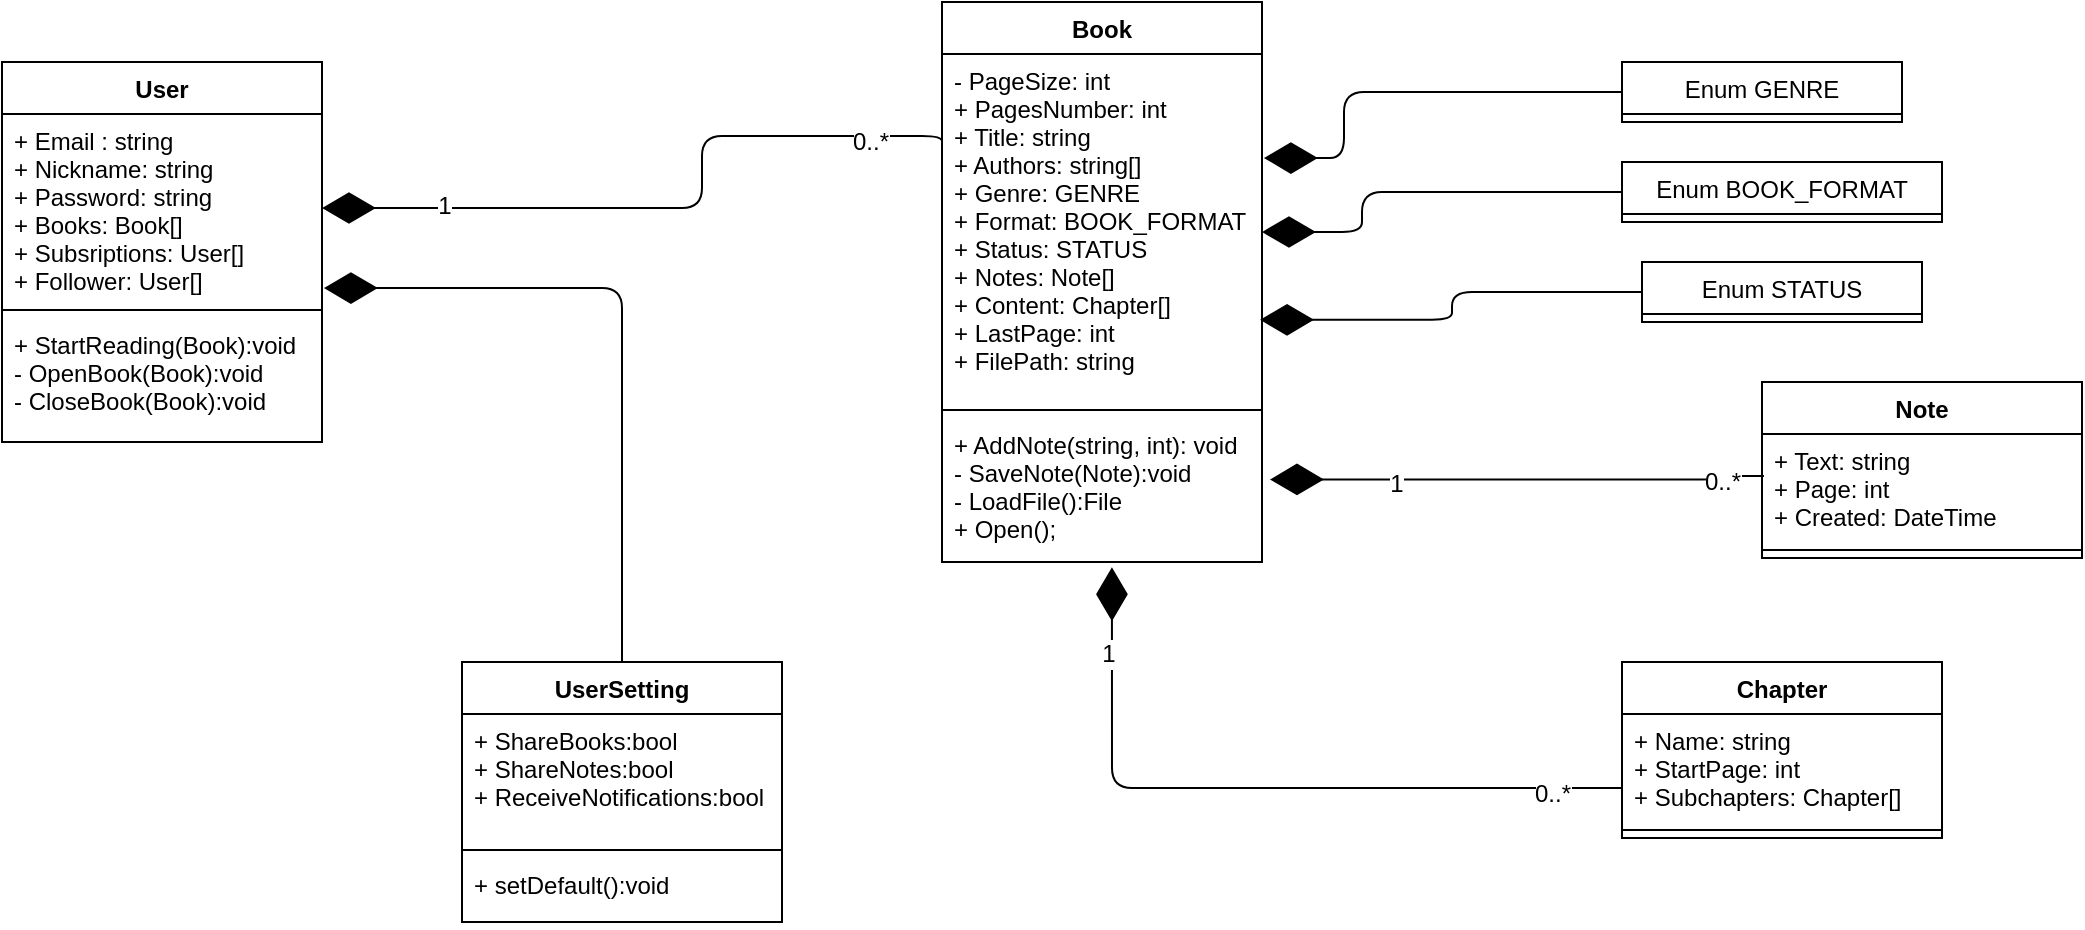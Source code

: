 <mxfile version="12.6.5" type="device"><diagram id="q0JMgxqHil6gf9yJOUGN" name="Page-1"><mxGraphModel dx="1422" dy="713" grid="1" gridSize="10" guides="1" tooltips="1" connect="1" arrows="1" fold="1" page="1" pageScale="1" pageWidth="827" pageHeight="1169" math="0" shadow="0"><root><mxCell id="0"/><mxCell id="1" parent="0"/><mxCell id="Z2c8Ti1B25ud1s4Kvs2i-2" value="User" style="swimlane;fontStyle=1;align=center;verticalAlign=top;childLayout=stackLayout;horizontal=1;startSize=26;horizontalStack=0;resizeParent=1;resizeParentMax=0;resizeLast=0;collapsible=1;marginBottom=0;" parent="1" vertex="1"><mxGeometry x="170" y="110" width="160" height="190" as="geometry"/></mxCell><mxCell id="Z2c8Ti1B25ud1s4Kvs2i-3" value="+ Email : string&#10;+ Nickname: string&#10;+ Password: string&#10;+ Books: Book[]&#10;+ Subsriptions: User[]&#10;+ Follower: User[]" style="text;strokeColor=none;fillColor=none;align=left;verticalAlign=top;spacingLeft=4;spacingRight=4;overflow=hidden;rotatable=0;points=[[0,0.5],[1,0.5]];portConstraint=eastwest;" parent="Z2c8Ti1B25ud1s4Kvs2i-2" vertex="1"><mxGeometry y="26" width="160" height="94" as="geometry"/></mxCell><mxCell id="Z2c8Ti1B25ud1s4Kvs2i-4" value="" style="line;strokeWidth=1;fillColor=none;align=left;verticalAlign=middle;spacingTop=-1;spacingLeft=3;spacingRight=3;rotatable=0;labelPosition=right;points=[];portConstraint=eastwest;" parent="Z2c8Ti1B25ud1s4Kvs2i-2" vertex="1"><mxGeometry y="120" width="160" height="8" as="geometry"/></mxCell><mxCell id="Z2c8Ti1B25ud1s4Kvs2i-5" value="+ StartReading(Book):void&#10;- OpenBook(Book):void&#10;- CloseBook(Book):void&#10;" style="text;strokeColor=none;fillColor=none;align=left;verticalAlign=top;spacingLeft=4;spacingRight=4;overflow=hidden;rotatable=0;points=[[0,0.5],[1,0.5]];portConstraint=eastwest;" parent="Z2c8Ti1B25ud1s4Kvs2i-2" vertex="1"><mxGeometry y="128" width="160" height="62" as="geometry"/></mxCell><mxCell id="Z2c8Ti1B25ud1s4Kvs2i-6" value="Book" style="swimlane;fontStyle=1;align=center;verticalAlign=top;childLayout=stackLayout;horizontal=1;startSize=26;horizontalStack=0;resizeParent=1;resizeParentMax=0;resizeLast=0;collapsible=1;marginBottom=0;" parent="1" vertex="1"><mxGeometry x="640" y="80" width="160" height="280" as="geometry"/></mxCell><mxCell id="Z2c8Ti1B25ud1s4Kvs2i-7" value="- PageSize: int&#10;+ PagesNumber: int&#10;+ Title: string&#10;+ Authors: string[]&#10;+ Genre: GENRE&#10;+ Format: BOOK_FORMAT&#10;+ Status: STATUS &#10;+ Notes: Note[]&#10;+ Content: Chapter[]&#10;+ LastPage: int&#10;+ FilePath: string" style="text;strokeColor=none;fillColor=none;align=left;verticalAlign=top;spacingLeft=4;spacingRight=4;overflow=hidden;rotatable=0;points=[[0,0.5],[1,0.5]];portConstraint=eastwest;" parent="Z2c8Ti1B25ud1s4Kvs2i-6" vertex="1"><mxGeometry y="26" width="160" height="174" as="geometry"/></mxCell><mxCell id="Z2c8Ti1B25ud1s4Kvs2i-8" value="" style="line;strokeWidth=1;fillColor=none;align=left;verticalAlign=middle;spacingTop=-1;spacingLeft=3;spacingRight=3;rotatable=0;labelPosition=right;points=[];portConstraint=eastwest;" parent="Z2c8Ti1B25ud1s4Kvs2i-6" vertex="1"><mxGeometry y="200" width="160" height="8" as="geometry"/></mxCell><mxCell id="Z2c8Ti1B25ud1s4Kvs2i-9" value="+ AddNote(string, int): void&#10;- SaveNote(Note):void&#10;- LoadFile():File&#10;+ Open();" style="text;strokeColor=none;fillColor=none;align=left;verticalAlign=top;spacingLeft=4;spacingRight=4;overflow=hidden;rotatable=0;points=[[0,0.5],[1,0.5]];portConstraint=eastwest;" parent="Z2c8Ti1B25ud1s4Kvs2i-6" vertex="1"><mxGeometry y="208" width="160" height="72" as="geometry"/></mxCell><mxCell id="Z2c8Ti1B25ud1s4Kvs2i-14" value="Enum GENRE" style="swimlane;fontStyle=0;childLayout=stackLayout;horizontal=1;startSize=26;fillColor=none;horizontalStack=0;resizeParent=1;resizeParentMax=0;resizeLast=0;collapsible=1;marginBottom=0;" parent="1" vertex="1"><mxGeometry x="980" y="110" width="140" height="30" as="geometry"/></mxCell><mxCell id="Z2c8Ti1B25ud1s4Kvs2i-22" value="Enum BOOK_FORMAT" style="swimlane;fontStyle=0;childLayout=stackLayout;horizontal=1;startSize=26;fillColor=none;horizontalStack=0;resizeParent=1;resizeParentMax=0;resizeLast=0;collapsible=1;marginBottom=0;" parent="1" vertex="1"><mxGeometry x="980.0" y="160" width="160" height="30" as="geometry"/></mxCell><mxCell id="Z2c8Ti1B25ud1s4Kvs2i-35" value="" style="endArrow=diamondThin;endFill=1;endSize=24;html=1;edgeStyle=orthogonalEdgeStyle;exitX=0;exitY=0.5;exitDx=0;exitDy=0;entryX=1.006;entryY=0.299;entryDx=0;entryDy=0;entryPerimeter=0;" parent="1" source="Z2c8Ti1B25ud1s4Kvs2i-14" target="Z2c8Ti1B25ud1s4Kvs2i-7" edge="1"><mxGeometry width="160" relative="1" as="geometry"><mxPoint x="790" y="125" as="sourcePoint"/><mxPoint x="790" y="125" as="targetPoint"/><Array as="points"><mxPoint x="841" y="125"/></Array></mxGeometry></mxCell><mxCell id="Z2c8Ti1B25ud1s4Kvs2i-36" value="" style="endArrow=diamondThin;endFill=1;endSize=24;html=1;edgeStyle=orthogonalEdgeStyle;exitX=0;exitY=0.5;exitDx=0;exitDy=0;" parent="1" source="Z2c8Ti1B25ud1s4Kvs2i-22" edge="1"><mxGeometry width="160" relative="1" as="geometry"><mxPoint x="791" y="195" as="sourcePoint"/><mxPoint x="800" y="195" as="targetPoint"/><Array as="points"><mxPoint x="850" y="175"/><mxPoint x="850" y="195"/></Array></mxGeometry></mxCell><mxCell id="Z2c8Ti1B25ud1s4Kvs2i-37" value="Note" style="swimlane;fontStyle=1;align=center;verticalAlign=top;childLayout=stackLayout;horizontal=1;startSize=26;horizontalStack=0;resizeParent=1;resizeParentMax=0;resizeLast=0;collapsible=1;marginBottom=0;" parent="1" vertex="1"><mxGeometry x="1050" y="270" width="160" height="88" as="geometry"/></mxCell><mxCell id="Z2c8Ti1B25ud1s4Kvs2i-38" value="+ Text: string&#10;+ Page: int&#10;+ Created: DateTime" style="text;strokeColor=none;fillColor=none;align=left;verticalAlign=top;spacingLeft=4;spacingRight=4;overflow=hidden;rotatable=0;points=[[0,0.5],[1,0.5]];portConstraint=eastwest;" parent="Z2c8Ti1B25ud1s4Kvs2i-37" vertex="1"><mxGeometry y="26" width="160" height="54" as="geometry"/></mxCell><mxCell id="Z2c8Ti1B25ud1s4Kvs2i-39" value="" style="line;strokeWidth=1;fillColor=none;align=left;verticalAlign=middle;spacingTop=-1;spacingLeft=3;spacingRight=3;rotatable=0;labelPosition=right;points=[];portConstraint=eastwest;" parent="Z2c8Ti1B25ud1s4Kvs2i-37" vertex="1"><mxGeometry y="80" width="160" height="8" as="geometry"/></mxCell><mxCell id="Z2c8Ti1B25ud1s4Kvs2i-41" value="" style="endArrow=diamondThin;endFill=1;endSize=24;html=1;edgeStyle=orthogonalEdgeStyle;entryX=1.025;entryY=0.427;entryDx=0;entryDy=0;entryPerimeter=0;exitX=0.006;exitY=0.389;exitDx=0;exitDy=0;exitPerimeter=0;" parent="1" source="Z2c8Ti1B25ud1s4Kvs2i-38" target="Z2c8Ti1B25ud1s4Kvs2i-9" edge="1"><mxGeometry width="160" relative="1" as="geometry"><mxPoint x="1030" y="323" as="sourcePoint"/><mxPoint x="850" y="370" as="targetPoint"/><Array as="points"><mxPoint x="1030" y="317"/></Array></mxGeometry></mxCell><mxCell id="Z2c8Ti1B25ud1s4Kvs2i-42" value="0..*" style="text;html=1;align=center;verticalAlign=middle;resizable=0;points=[];labelBackgroundColor=#ffffff;" parent="Z2c8Ti1B25ud1s4Kvs2i-41" vertex="1" connectable="0"><mxGeometry x="-0.821" y="1" relative="1" as="geometry"><mxPoint as="offset"/></mxGeometry></mxCell><mxCell id="Z2c8Ti1B25ud1s4Kvs2i-43" value="1" style="text;html=1;align=center;verticalAlign=middle;resizable=0;points=[];labelBackgroundColor=#ffffff;" parent="Z2c8Ti1B25ud1s4Kvs2i-41" vertex="1" connectable="0"><mxGeometry x="0.494" y="1" relative="1" as="geometry"><mxPoint y="1" as="offset"/></mxGeometry></mxCell><mxCell id="Z2c8Ti1B25ud1s4Kvs2i-46" value="Chapter" style="swimlane;fontStyle=1;align=center;verticalAlign=top;childLayout=stackLayout;horizontal=1;startSize=26;horizontalStack=0;resizeParent=1;resizeParentMax=0;resizeLast=0;collapsible=1;marginBottom=0;" parent="1" vertex="1"><mxGeometry x="980" y="410" width="160" height="88" as="geometry"/></mxCell><mxCell id="Z2c8Ti1B25ud1s4Kvs2i-47" value="+ Name: string&#10;+ StartPage: int&#10;+ Subchapters: Chapter[]" style="text;strokeColor=none;fillColor=none;align=left;verticalAlign=top;spacingLeft=4;spacingRight=4;overflow=hidden;rotatable=0;points=[[0,0.5],[1,0.5]];portConstraint=eastwest;" parent="Z2c8Ti1B25ud1s4Kvs2i-46" vertex="1"><mxGeometry y="26" width="160" height="54" as="geometry"/></mxCell><mxCell id="Z2c8Ti1B25ud1s4Kvs2i-48" value="" style="line;strokeWidth=1;fillColor=none;align=left;verticalAlign=middle;spacingTop=-1;spacingLeft=3;spacingRight=3;rotatable=0;labelPosition=right;points=[];portConstraint=eastwest;" parent="Z2c8Ti1B25ud1s4Kvs2i-46" vertex="1"><mxGeometry y="80" width="160" height="8" as="geometry"/></mxCell><mxCell id="Z2c8Ti1B25ud1s4Kvs2i-57" value="" style="endArrow=diamondThin;endFill=1;endSize=24;html=1;entryX=0.531;entryY=1.037;entryDx=0;entryDy=0;entryPerimeter=0;edgeStyle=orthogonalEdgeStyle;" parent="1" target="Z2c8Ti1B25ud1s4Kvs2i-9" edge="1"><mxGeometry width="160" relative="1" as="geometry"><mxPoint x="980" y="473" as="sourcePoint"/><mxPoint x="880" y="440" as="targetPoint"/><Array as="points"><mxPoint x="725" y="473"/></Array></mxGeometry></mxCell><mxCell id="Z2c8Ti1B25ud1s4Kvs2i-58" value="0..*" style="text;html=1;align=center;verticalAlign=middle;resizable=0;points=[];labelBackgroundColor=#ffffff;" parent="Z2c8Ti1B25ud1s4Kvs2i-57" vertex="1" connectable="0"><mxGeometry x="-0.808" y="3" relative="1" as="geometry"><mxPoint as="offset"/></mxGeometry></mxCell><mxCell id="Z2c8Ti1B25ud1s4Kvs2i-59" value="1" style="text;html=1;align=center;verticalAlign=middle;resizable=0;points=[];labelBackgroundColor=#ffffff;" parent="Z2c8Ti1B25ud1s4Kvs2i-57" vertex="1" connectable="0"><mxGeometry x="0.766" y="2" relative="1" as="geometry"><mxPoint as="offset"/></mxGeometry></mxCell><mxCell id="Z2c8Ti1B25ud1s4Kvs2i-27" value="" style="endArrow=diamondThin;endFill=1;endSize=24;html=1;edgeStyle=orthogonalEdgeStyle;targetPerimeterSpacing=0;exitX=0;exitY=0.266;exitDx=0;exitDy=0;exitPerimeter=0;entryX=1;entryY=0.5;entryDx=0;entryDy=0;" parent="1" source="Z2c8Ti1B25ud1s4Kvs2i-7" target="Z2c8Ti1B25ud1s4Kvs2i-3" edge="1"><mxGeometry width="160" relative="1" as="geometry"><mxPoint x="450" y="180" as="sourcePoint"/><mxPoint x="400" y="160" as="targetPoint"/><Array as="points"><mxPoint x="520" y="147"/><mxPoint x="520" y="183"/></Array></mxGeometry></mxCell><mxCell id="Z2c8Ti1B25ud1s4Kvs2i-28" value="0..*" style="text;html=1;align=center;verticalAlign=middle;resizable=0;points=[];labelBackgroundColor=#ffffff;" parent="Z2c8Ti1B25ud1s4Kvs2i-27" vertex="1" connectable="0"><mxGeometry x="-0.765" y="3" relative="1" as="geometry"><mxPoint as="offset"/></mxGeometry></mxCell><mxCell id="Z2c8Ti1B25ud1s4Kvs2i-29" value="1" style="text;html=1;align=center;verticalAlign=middle;resizable=0;points=[];labelBackgroundColor=#ffffff;" parent="Z2c8Ti1B25ud1s4Kvs2i-27" vertex="1" connectable="0"><mxGeometry x="0.654" y="-1" relative="1" as="geometry"><mxPoint as="offset"/></mxGeometry></mxCell><mxCell id="Z2c8Ti1B25ud1s4Kvs2i-61" value="Enum STATUS" style="swimlane;fontStyle=0;childLayout=stackLayout;horizontal=1;startSize=26;fillColor=none;horizontalStack=0;resizeParent=1;resizeParentMax=0;resizeLast=0;collapsible=1;marginBottom=0;" parent="1" vertex="1"><mxGeometry x="990" y="210" width="140" height="30" as="geometry"/></mxCell><mxCell id="Z2c8Ti1B25ud1s4Kvs2i-65" value="" style="endArrow=diamondThin;endFill=1;endSize=24;html=1;entryX=0.994;entryY=0.764;entryDx=0;entryDy=0;entryPerimeter=0;exitX=0;exitY=0.5;exitDx=0;exitDy=0;edgeStyle=orthogonalEdgeStyle;" parent="1" source="Z2c8Ti1B25ud1s4Kvs2i-61" target="Z2c8Ti1B25ud1s4Kvs2i-7" edge="1"><mxGeometry width="160" relative="1" as="geometry"><mxPoint x="170" y="520" as="sourcePoint"/><mxPoint x="330" y="520" as="targetPoint"/></mxGeometry></mxCell><mxCell id="ilGxjinHILxaFR0p4wyv-5" value="UserSetting" style="swimlane;fontStyle=1;align=center;verticalAlign=top;childLayout=stackLayout;horizontal=1;startSize=26;horizontalStack=0;resizeParent=1;resizeParentMax=0;resizeLast=0;collapsible=1;marginBottom=0;" vertex="1" parent="1"><mxGeometry x="400" y="410" width="160" height="130" as="geometry"/></mxCell><mxCell id="ilGxjinHILxaFR0p4wyv-6" value="+ ShareBooks:bool&#10;+ ShareNotes:bool&#10;+ ReceiveNotifications:bool&#10;" style="text;strokeColor=none;fillColor=none;align=left;verticalAlign=top;spacingLeft=4;spacingRight=4;overflow=hidden;rotatable=0;points=[[0,0.5],[1,0.5]];portConstraint=eastwest;" vertex="1" parent="ilGxjinHILxaFR0p4wyv-5"><mxGeometry y="26" width="160" height="64" as="geometry"/></mxCell><mxCell id="ilGxjinHILxaFR0p4wyv-7" value="" style="line;strokeWidth=1;fillColor=none;align=left;verticalAlign=middle;spacingTop=-1;spacingLeft=3;spacingRight=3;rotatable=0;labelPosition=right;points=[];portConstraint=eastwest;" vertex="1" parent="ilGxjinHILxaFR0p4wyv-5"><mxGeometry y="90" width="160" height="8" as="geometry"/></mxCell><mxCell id="ilGxjinHILxaFR0p4wyv-8" value="+ setDefault():void" style="text;strokeColor=none;fillColor=none;align=left;verticalAlign=top;spacingLeft=4;spacingRight=4;overflow=hidden;rotatable=0;points=[[0,0.5],[1,0.5]];portConstraint=eastwest;" vertex="1" parent="ilGxjinHILxaFR0p4wyv-5"><mxGeometry y="98" width="160" height="32" as="geometry"/></mxCell><mxCell id="ilGxjinHILxaFR0p4wyv-9" value="" style="endArrow=diamondThin;endFill=1;endSize=24;html=1;entryX=1.006;entryY=0.926;entryDx=0;entryDy=0;entryPerimeter=0;exitX=0.5;exitY=0;exitDx=0;exitDy=0;edgeStyle=orthogonalEdgeStyle;" edge="1" parent="1" source="ilGxjinHILxaFR0p4wyv-5" target="Z2c8Ti1B25ud1s4Kvs2i-3"><mxGeometry width="160" relative="1" as="geometry"><mxPoint x="170" y="580" as="sourcePoint"/><mxPoint x="330" y="580" as="targetPoint"/></mxGeometry></mxCell></root></mxGraphModel></diagram></mxfile>